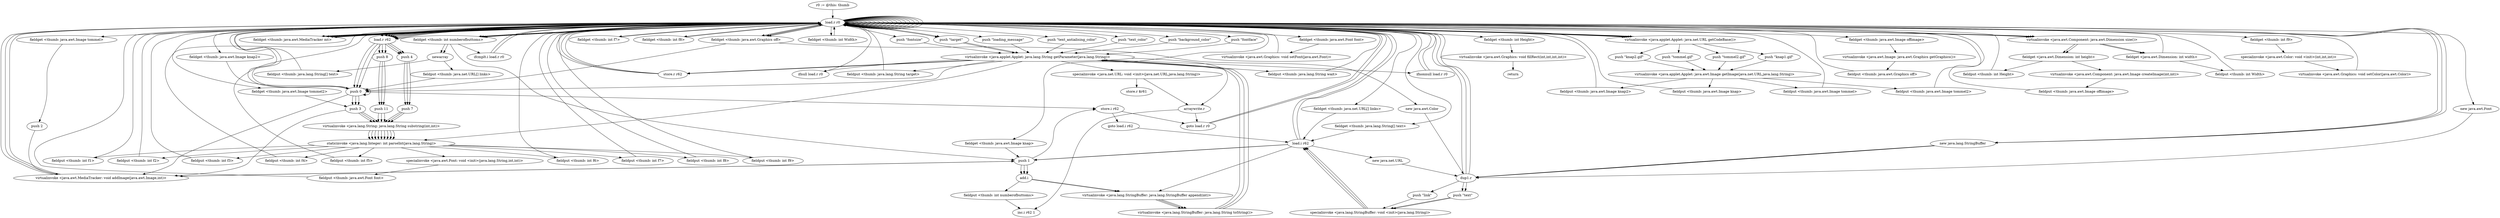 digraph "" {
    "r0 := @this: thumb"
    "load.r r0"
    "r0 := @this: thumb"->"load.r r0";
    "push \"text_antialising_color\""
    "load.r r0"->"push \"text_antialising_color\"";
    "virtualinvoke <java.applet.Applet: java.lang.String getParameter(java.lang.String)>"
    "push \"text_antialising_color\""->"virtualinvoke <java.applet.Applet: java.lang.String getParameter(java.lang.String)>";
    "store.r r62"
    "virtualinvoke <java.applet.Applet: java.lang.String getParameter(java.lang.String)>"->"store.r r62";
    "store.r r62"->"load.r r0";
    "load.r r62"
    "load.r r0"->"load.r r62";
    "push 0"
    "load.r r62"->"push 0";
    "push 3"
    "push 0"->"push 3";
    "virtualinvoke <java.lang.String: java.lang.String substring(int,int)>"
    "push 3"->"virtualinvoke <java.lang.String: java.lang.String substring(int,int)>";
    "staticinvoke <java.lang.Integer: int parseInt(java.lang.String)>"
    "virtualinvoke <java.lang.String: java.lang.String substring(int,int)>"->"staticinvoke <java.lang.Integer: int parseInt(java.lang.String)>";
    "fieldput <thumb: int f1>"
    "staticinvoke <java.lang.Integer: int parseInt(java.lang.String)>"->"fieldput <thumb: int f1>";
    "fieldput <thumb: int f1>"->"load.r r0";
    "load.r r0"->"load.r r62";
    "push 4"
    "load.r r62"->"push 4";
    "push 7"
    "push 4"->"push 7";
    "push 7"->"virtualinvoke <java.lang.String: java.lang.String substring(int,int)>";
    "virtualinvoke <java.lang.String: java.lang.String substring(int,int)>"->"staticinvoke <java.lang.Integer: int parseInt(java.lang.String)>";
    "fieldput <thumb: int f2>"
    "staticinvoke <java.lang.Integer: int parseInt(java.lang.String)>"->"fieldput <thumb: int f2>";
    "fieldput <thumb: int f2>"->"load.r r0";
    "load.r r0"->"load.r r62";
    "push 8"
    "load.r r62"->"push 8";
    "push 11"
    "push 8"->"push 11";
    "push 11"->"virtualinvoke <java.lang.String: java.lang.String substring(int,int)>";
    "virtualinvoke <java.lang.String: java.lang.String substring(int,int)>"->"staticinvoke <java.lang.Integer: int parseInt(java.lang.String)>";
    "fieldput <thumb: int f3>"
    "staticinvoke <java.lang.Integer: int parseInt(java.lang.String)>"->"fieldput <thumb: int f3>";
    "fieldput <thumb: int f3>"->"load.r r0";
    "push \"text_color\""
    "load.r r0"->"push \"text_color\"";
    "push \"text_color\""->"virtualinvoke <java.applet.Applet: java.lang.String getParameter(java.lang.String)>";
    "virtualinvoke <java.applet.Applet: java.lang.String getParameter(java.lang.String)>"->"store.r r62";
    "store.r r62"->"load.r r0";
    "load.r r0"->"load.r r62";
    "load.r r62"->"push 0";
    "push 0"->"push 3";
    "push 3"->"virtualinvoke <java.lang.String: java.lang.String substring(int,int)>";
    "virtualinvoke <java.lang.String: java.lang.String substring(int,int)>"->"staticinvoke <java.lang.Integer: int parseInt(java.lang.String)>";
    "fieldput <thumb: int f4>"
    "staticinvoke <java.lang.Integer: int parseInt(java.lang.String)>"->"fieldput <thumb: int f4>";
    "fieldput <thumb: int f4>"->"load.r r0";
    "load.r r0"->"load.r r62";
    "load.r r62"->"push 4";
    "push 4"->"push 7";
    "push 7"->"virtualinvoke <java.lang.String: java.lang.String substring(int,int)>";
    "virtualinvoke <java.lang.String: java.lang.String substring(int,int)>"->"staticinvoke <java.lang.Integer: int parseInt(java.lang.String)>";
    "fieldput <thumb: int f5>"
    "staticinvoke <java.lang.Integer: int parseInt(java.lang.String)>"->"fieldput <thumb: int f5>";
    "fieldput <thumb: int f5>"->"load.r r0";
    "load.r r0"->"load.r r62";
    "load.r r62"->"push 8";
    "push 8"->"push 11";
    "push 11"->"virtualinvoke <java.lang.String: java.lang.String substring(int,int)>";
    "virtualinvoke <java.lang.String: java.lang.String substring(int,int)>"->"staticinvoke <java.lang.Integer: int parseInt(java.lang.String)>";
    "fieldput <thumb: int f6>"
    "staticinvoke <java.lang.Integer: int parseInt(java.lang.String)>"->"fieldput <thumb: int f6>";
    "fieldput <thumb: int f6>"->"load.r r0";
    "push \"background_color\""
    "load.r r0"->"push \"background_color\"";
    "push \"background_color\""->"virtualinvoke <java.applet.Applet: java.lang.String getParameter(java.lang.String)>";
    "virtualinvoke <java.applet.Applet: java.lang.String getParameter(java.lang.String)>"->"store.r r62";
    "store.r r62"->"load.r r0";
    "load.r r0"->"load.r r62";
    "load.r r62"->"push 0";
    "push 0"->"push 3";
    "push 3"->"virtualinvoke <java.lang.String: java.lang.String substring(int,int)>";
    "virtualinvoke <java.lang.String: java.lang.String substring(int,int)>"->"staticinvoke <java.lang.Integer: int parseInt(java.lang.String)>";
    "fieldput <thumb: int f7>"
    "staticinvoke <java.lang.Integer: int parseInt(java.lang.String)>"->"fieldput <thumb: int f7>";
    "fieldput <thumb: int f7>"->"load.r r0";
    "load.r r0"->"load.r r62";
    "load.r r62"->"push 4";
    "push 4"->"push 7";
    "push 7"->"virtualinvoke <java.lang.String: java.lang.String substring(int,int)>";
    "virtualinvoke <java.lang.String: java.lang.String substring(int,int)>"->"staticinvoke <java.lang.Integer: int parseInt(java.lang.String)>";
    "fieldput <thumb: int f8>"
    "staticinvoke <java.lang.Integer: int parseInt(java.lang.String)>"->"fieldput <thumb: int f8>";
    "fieldput <thumb: int f8>"->"load.r r0";
    "load.r r0"->"load.r r62";
    "load.r r62"->"push 8";
    "push 8"->"push 11";
    "push 11"->"virtualinvoke <java.lang.String: java.lang.String substring(int,int)>";
    "virtualinvoke <java.lang.String: java.lang.String substring(int,int)>"->"staticinvoke <java.lang.Integer: int parseInt(java.lang.String)>";
    "fieldput <thumb: int f9>"
    "staticinvoke <java.lang.Integer: int parseInt(java.lang.String)>"->"fieldput <thumb: int f9>";
    "fieldput <thumb: int f9>"->"load.r r0";
    "new java.awt.Font"
    "load.r r0"->"new java.awt.Font";
    "dup1.r"
    "new java.awt.Font"->"dup1.r";
    "dup1.r"->"load.r r0";
    "push \"fontface\""
    "load.r r0"->"push \"fontface\"";
    "push \"fontface\""->"virtualinvoke <java.applet.Applet: java.lang.String getParameter(java.lang.String)>";
    "virtualinvoke <java.applet.Applet: java.lang.String getParameter(java.lang.String)>"->"push 0";
    "push 0"->"load.r r0";
    "push \"fontsize\""
    "load.r r0"->"push \"fontsize\"";
    "push \"fontsize\""->"virtualinvoke <java.applet.Applet: java.lang.String getParameter(java.lang.String)>";
    "virtualinvoke <java.applet.Applet: java.lang.String getParameter(java.lang.String)>"->"staticinvoke <java.lang.Integer: int parseInt(java.lang.String)>";
    "specialinvoke <java.awt.Font: void <init>(java.lang.String,int,int)>"
    "staticinvoke <java.lang.Integer: int parseInt(java.lang.String)>"->"specialinvoke <java.awt.Font: void <init>(java.lang.String,int,int)>";
    "fieldput <thumb: java.awt.Font font>"
    "specialinvoke <java.awt.Font: void <init>(java.lang.String,int,int)>"->"fieldput <thumb: java.awt.Font font>";
    "fieldput <thumb: java.awt.Font font>"->"load.r r0";
    "push \"target\""
    "load.r r0"->"push \"target\"";
    "push \"target\""->"virtualinvoke <java.applet.Applet: java.lang.String getParameter(java.lang.String)>";
    "ifnull load.r r0"
    "virtualinvoke <java.applet.Applet: java.lang.String getParameter(java.lang.String)>"->"ifnull load.r r0";
    "ifnull load.r r0"->"load.r r0";
    "load.r r0"->"load.r r0";
    "load.r r0"->"push \"target\"";
    "push \"target\""->"virtualinvoke <java.applet.Applet: java.lang.String getParameter(java.lang.String)>";
    "fieldput <thumb: java.lang.String target>"
    "virtualinvoke <java.applet.Applet: java.lang.String getParameter(java.lang.String)>"->"fieldput <thumb: java.lang.String target>";
    "fieldput <thumb: java.lang.String target>"->"load.r r0";
    "load.r r0"->"load.r r0";
    "push \"loading_message\""
    "load.r r0"->"push \"loading_message\"";
    "push \"loading_message\""->"virtualinvoke <java.applet.Applet: java.lang.String getParameter(java.lang.String)>";
    "fieldput <thumb: java.lang.String wait>"
    "virtualinvoke <java.applet.Applet: java.lang.String getParameter(java.lang.String)>"->"fieldput <thumb: java.lang.String wait>";
    "fieldput <thumb: java.lang.String wait>"->"load.r r0";
    "load.r r0"->"load.r r0";
    "load.r r0"->"load.r r0";
    "virtualinvoke <java.applet.Applet: java.net.URL getCodeBase()>"
    "load.r r0"->"virtualinvoke <java.applet.Applet: java.net.URL getCodeBase()>";
    "push \"knap2.gif\""
    "virtualinvoke <java.applet.Applet: java.net.URL getCodeBase()>"->"push \"knap2.gif\"";
    "virtualinvoke <java.applet.Applet: java.awt.Image getImage(java.net.URL,java.lang.String)>"
    "push \"knap2.gif\""->"virtualinvoke <java.applet.Applet: java.awt.Image getImage(java.net.URL,java.lang.String)>";
    "fieldput <thumb: java.awt.Image knap2>"
    "virtualinvoke <java.applet.Applet: java.awt.Image getImage(java.net.URL,java.lang.String)>"->"fieldput <thumb: java.awt.Image knap2>";
    "fieldput <thumb: java.awt.Image knap2>"->"load.r r0";
    "fieldget <thumb: java.awt.MediaTracker mt>"
    "load.r r0"->"fieldget <thumb: java.awt.MediaTracker mt>";
    "fieldget <thumb: java.awt.MediaTracker mt>"->"load.r r0";
    "fieldget <thumb: java.awt.Image knap2>"
    "load.r r0"->"fieldget <thumb: java.awt.Image knap2>";
    "fieldget <thumb: java.awt.Image knap2>"->"push 0";
    "virtualinvoke <java.awt.MediaTracker: void addImage(java.awt.Image,int)>"
    "push 0"->"virtualinvoke <java.awt.MediaTracker: void addImage(java.awt.Image,int)>";
    "virtualinvoke <java.awt.MediaTracker: void addImage(java.awt.Image,int)>"->"load.r r0";
    "load.r r0"->"load.r r0";
    "load.r r0"->"load.r r0";
    "load.r r0"->"virtualinvoke <java.applet.Applet: java.net.URL getCodeBase()>";
    "push \"knap1.gif\""
    "virtualinvoke <java.applet.Applet: java.net.URL getCodeBase()>"->"push \"knap1.gif\"";
    "push \"knap1.gif\""->"virtualinvoke <java.applet.Applet: java.awt.Image getImage(java.net.URL,java.lang.String)>";
    "fieldput <thumb: java.awt.Image knap>"
    "virtualinvoke <java.applet.Applet: java.awt.Image getImage(java.net.URL,java.lang.String)>"->"fieldput <thumb: java.awt.Image knap>";
    "fieldput <thumb: java.awt.Image knap>"->"load.r r0";
    "load.r r0"->"fieldget <thumb: java.awt.MediaTracker mt>";
    "fieldget <thumb: java.awt.MediaTracker mt>"->"load.r r0";
    "fieldget <thumb: java.awt.Image knap>"
    "load.r r0"->"fieldget <thumb: java.awt.Image knap>";
    "push 1"
    "fieldget <thumb: java.awt.Image knap>"->"push 1";
    "push 1"->"virtualinvoke <java.awt.MediaTracker: void addImage(java.awt.Image,int)>";
    "virtualinvoke <java.awt.MediaTracker: void addImage(java.awt.Image,int)>"->"load.r r0";
    "load.r r0"->"load.r r0";
    "load.r r0"->"load.r r0";
    "load.r r0"->"virtualinvoke <java.applet.Applet: java.net.URL getCodeBase()>";
    "push \"tommel.gif\""
    "virtualinvoke <java.applet.Applet: java.net.URL getCodeBase()>"->"push \"tommel.gif\"";
    "push \"tommel.gif\""->"virtualinvoke <java.applet.Applet: java.awt.Image getImage(java.net.URL,java.lang.String)>";
    "fieldput <thumb: java.awt.Image tommel>"
    "virtualinvoke <java.applet.Applet: java.awt.Image getImage(java.net.URL,java.lang.String)>"->"fieldput <thumb: java.awt.Image tommel>";
    "fieldput <thumb: java.awt.Image tommel>"->"load.r r0";
    "load.r r0"->"fieldget <thumb: java.awt.MediaTracker mt>";
    "fieldget <thumb: java.awt.MediaTracker mt>"->"load.r r0";
    "fieldget <thumb: java.awt.Image tommel>"
    "load.r r0"->"fieldget <thumb: java.awt.Image tommel>";
    "push 2"
    "fieldget <thumb: java.awt.Image tommel>"->"push 2";
    "push 2"->"virtualinvoke <java.awt.MediaTracker: void addImage(java.awt.Image,int)>";
    "virtualinvoke <java.awt.MediaTracker: void addImage(java.awt.Image,int)>"->"load.r r0";
    "load.r r0"->"load.r r0";
    "load.r r0"->"load.r r0";
    "load.r r0"->"virtualinvoke <java.applet.Applet: java.net.URL getCodeBase()>";
    "push \"tommel2.gif\""
    "virtualinvoke <java.applet.Applet: java.net.URL getCodeBase()>"->"push \"tommel2.gif\"";
    "push \"tommel2.gif\""->"virtualinvoke <java.applet.Applet: java.awt.Image getImage(java.net.URL,java.lang.String)>";
    "fieldput <thumb: java.awt.Image tommel2>"
    "virtualinvoke <java.applet.Applet: java.awt.Image getImage(java.net.URL,java.lang.String)>"->"fieldput <thumb: java.awt.Image tommel2>";
    "fieldput <thumb: java.awt.Image tommel2>"->"load.r r0";
    "load.r r0"->"fieldget <thumb: java.awt.MediaTracker mt>";
    "fieldget <thumb: java.awt.MediaTracker mt>"->"load.r r0";
    "fieldget <thumb: java.awt.Image tommel2>"
    "load.r r0"->"fieldget <thumb: java.awt.Image tommel2>";
    "fieldget <thumb: java.awt.Image tommel2>"->"push 3";
    "push 3"->"virtualinvoke <java.awt.MediaTracker: void addImage(java.awt.Image,int)>";
    "virtualinvoke <java.awt.MediaTracker: void addImage(java.awt.Image,int)>"->"push 1";
    "store.i r62"
    "push 1"->"store.i r62";
    "goto load.r r0"
    "store.i r62"->"goto load.r r0";
    "goto load.r r0"->"load.r r0";
    "new java.lang.StringBuffer"
    "load.r r0"->"new java.lang.StringBuffer";
    "new java.lang.StringBuffer"->"dup1.r";
    "push \"text\""
    "dup1.r"->"push \"text\"";
    "specialinvoke <java.lang.StringBuffer: void <init>(java.lang.String)>"
    "push \"text\""->"specialinvoke <java.lang.StringBuffer: void <init>(java.lang.String)>";
    "load.i r62"
    "specialinvoke <java.lang.StringBuffer: void <init>(java.lang.String)>"->"load.i r62";
    "virtualinvoke <java.lang.StringBuffer: java.lang.StringBuffer append(int)>"
    "load.i r62"->"virtualinvoke <java.lang.StringBuffer: java.lang.StringBuffer append(int)>";
    "virtualinvoke <java.lang.StringBuffer: java.lang.String toString()>"
    "virtualinvoke <java.lang.StringBuffer: java.lang.StringBuffer append(int)>"->"virtualinvoke <java.lang.StringBuffer: java.lang.String toString()>";
    "virtualinvoke <java.lang.StringBuffer: java.lang.String toString()>"->"virtualinvoke <java.applet.Applet: java.lang.String getParameter(java.lang.String)>";
    "ifnonnull load.r r0"
    "virtualinvoke <java.applet.Applet: java.lang.String getParameter(java.lang.String)>"->"ifnonnull load.r r0";
    "ifnonnull load.r r0"->"load.r r0";
    "load.r r0"->"load.r r0";
    "fieldget <thumb: int numberofbuttoms>"
    "load.r r0"->"fieldget <thumb: int numberofbuttoms>";
    "newarray"
    "fieldget <thumb: int numberofbuttoms>"->"newarray";
    "fieldput <thumb: java.lang.String[] text>"
    "newarray"->"fieldput <thumb: java.lang.String[] text>";
    "fieldput <thumb: java.lang.String[] text>"->"load.r r0";
    "load.r r0"->"load.r r0";
    "load.r r0"->"fieldget <thumb: int numberofbuttoms>";
    "fieldget <thumb: int numberofbuttoms>"->"newarray";
    "fieldput <thumb: java.net.URL[] links>"
    "newarray"->"fieldput <thumb: java.net.URL[] links>";
    "fieldput <thumb: java.net.URL[] links>"->"push 0";
    "push 0"->"store.i r62";
    "goto load.i r62"
    "store.i r62"->"goto load.i r62";
    "goto load.i r62"->"load.i r62";
    "load.i r62"->"load.r r0";
    "load.r r0"->"fieldget <thumb: int numberofbuttoms>";
    "ifcmplt.i load.r r0"
    "fieldget <thumb: int numberofbuttoms>"->"ifcmplt.i load.r r0";
    "ifcmplt.i load.r r0"->"load.r r0";
    "load.r r0"->"load.r r0";
    "virtualinvoke <java.awt.Component: java.awt.Dimension size()>"
    "load.r r0"->"virtualinvoke <java.awt.Component: java.awt.Dimension size()>";
    "fieldget <java.awt.Dimension: int width>"
    "virtualinvoke <java.awt.Component: java.awt.Dimension size()>"->"fieldget <java.awt.Dimension: int width>";
    "fieldput <thumb: int Width>"
    "fieldget <java.awt.Dimension: int width>"->"fieldput <thumb: int Width>";
    "fieldput <thumb: int Width>"->"load.r r0";
    "load.r r0"->"load.r r0";
    "load.r r0"->"virtualinvoke <java.awt.Component: java.awt.Dimension size()>";
    "fieldget <java.awt.Dimension: int height>"
    "virtualinvoke <java.awt.Component: java.awt.Dimension size()>"->"fieldget <java.awt.Dimension: int height>";
    "fieldput <thumb: int Height>"
    "fieldget <java.awt.Dimension: int height>"->"fieldput <thumb: int Height>";
    "fieldput <thumb: int Height>"->"load.r r0";
    "load.r r0"->"load.r r0";
    "load.r r0"->"load.r r0";
    "load.r r0"->"virtualinvoke <java.awt.Component: java.awt.Dimension size()>";
    "virtualinvoke <java.awt.Component: java.awt.Dimension size()>"->"fieldget <java.awt.Dimension: int width>";
    "fieldget <java.awt.Dimension: int width>"->"load.r r0";
    "load.r r0"->"virtualinvoke <java.awt.Component: java.awt.Dimension size()>";
    "virtualinvoke <java.awt.Component: java.awt.Dimension size()>"->"fieldget <java.awt.Dimension: int height>";
    "virtualinvoke <java.awt.Component: java.awt.Image createImage(int,int)>"
    "fieldget <java.awt.Dimension: int height>"->"virtualinvoke <java.awt.Component: java.awt.Image createImage(int,int)>";
    "fieldput <thumb: java.awt.Image offimage>"
    "virtualinvoke <java.awt.Component: java.awt.Image createImage(int,int)>"->"fieldput <thumb: java.awt.Image offimage>";
    "fieldput <thumb: java.awt.Image offimage>"->"load.r r0";
    "load.r r0"->"load.r r0";
    "fieldget <thumb: java.awt.Image offimage>"
    "load.r r0"->"fieldget <thumb: java.awt.Image offimage>";
    "virtualinvoke <java.awt.Image: java.awt.Graphics getGraphics()>"
    "fieldget <thumb: java.awt.Image offimage>"->"virtualinvoke <java.awt.Image: java.awt.Graphics getGraphics()>";
    "fieldput <thumb: java.awt.Graphics off>"
    "virtualinvoke <java.awt.Image: java.awt.Graphics getGraphics()>"->"fieldput <thumb: java.awt.Graphics off>";
    "fieldput <thumb: java.awt.Graphics off>"->"load.r r0";
    "fieldget <thumb: java.awt.Graphics off>"
    "load.r r0"->"fieldget <thumb: java.awt.Graphics off>";
    "fieldget <thumb: java.awt.Graphics off>"->"load.r r0";
    "fieldget <thumb: java.awt.Font font>"
    "load.r r0"->"fieldget <thumb: java.awt.Font font>";
    "virtualinvoke <java.awt.Graphics: void setFont(java.awt.Font)>"
    "fieldget <thumb: java.awt.Font font>"->"virtualinvoke <java.awt.Graphics: void setFont(java.awt.Font)>";
    "virtualinvoke <java.awt.Graphics: void setFont(java.awt.Font)>"->"load.r r0";
    "load.r r0"->"fieldget <thumb: java.awt.Graphics off>";
    "new java.awt.Color"
    "fieldget <thumb: java.awt.Graphics off>"->"new java.awt.Color";
    "new java.awt.Color"->"dup1.r";
    "dup1.r"->"load.r r0";
    "fieldget <thumb: int f7>"
    "load.r r0"->"fieldget <thumb: int f7>";
    "fieldget <thumb: int f7>"->"load.r r0";
    "fieldget <thumb: int f8>"
    "load.r r0"->"fieldget <thumb: int f8>";
    "fieldget <thumb: int f8>"->"load.r r0";
    "fieldget <thumb: int f9>"
    "load.r r0"->"fieldget <thumb: int f9>";
    "specialinvoke <java.awt.Color: void <init>(int,int,int)>"
    "fieldget <thumb: int f9>"->"specialinvoke <java.awt.Color: void <init>(int,int,int)>";
    "virtualinvoke <java.awt.Graphics: void setColor(java.awt.Color)>"
    "specialinvoke <java.awt.Color: void <init>(int,int,int)>"->"virtualinvoke <java.awt.Graphics: void setColor(java.awt.Color)>";
    "virtualinvoke <java.awt.Graphics: void setColor(java.awt.Color)>"->"load.r r0";
    "load.r r0"->"fieldget <thumb: java.awt.Graphics off>";
    "fieldget <thumb: java.awt.Graphics off>"->"push 0";
    "push 0"->"push 0";
    "push 0"->"load.r r0";
    "fieldget <thumb: int Width>"
    "load.r r0"->"fieldget <thumb: int Width>";
    "fieldget <thumb: int Width>"->"load.r r0";
    "fieldget <thumb: int Height>"
    "load.r r0"->"fieldget <thumb: int Height>";
    "virtualinvoke <java.awt.Graphics: void fillRect(int,int,int,int)>"
    "fieldget <thumb: int Height>"->"virtualinvoke <java.awt.Graphics: void fillRect(int,int,int,int)>";
    "return"
    "virtualinvoke <java.awt.Graphics: void fillRect(int,int,int,int)>"->"return";
    "ifcmplt.i load.r r0"->"load.r r0";
    "fieldget <thumb: java.net.URL[] links>"
    "load.r r0"->"fieldget <thumb: java.net.URL[] links>";
    "fieldget <thumb: java.net.URL[] links>"->"load.i r62";
    "new java.net.URL"
    "load.i r62"->"new java.net.URL";
    "new java.net.URL"->"dup1.r";
    "dup1.r"->"load.r r0";
    "load.r r0"->"virtualinvoke <java.applet.Applet: java.net.URL getCodeBase()>";
    "virtualinvoke <java.applet.Applet: java.net.URL getCodeBase()>"->"load.r r0";
    "load.r r0"->"new java.lang.StringBuffer";
    "new java.lang.StringBuffer"->"dup1.r";
    "push \"link\""
    "dup1.r"->"push \"link\"";
    "push \"link\""->"specialinvoke <java.lang.StringBuffer: void <init>(java.lang.String)>";
    "specialinvoke <java.lang.StringBuffer: void <init>(java.lang.String)>"->"load.i r62";
    "load.i r62"->"push 1";
    "add.i"
    "push 1"->"add.i";
    "add.i"->"virtualinvoke <java.lang.StringBuffer: java.lang.StringBuffer append(int)>";
    "virtualinvoke <java.lang.StringBuffer: java.lang.StringBuffer append(int)>"->"virtualinvoke <java.lang.StringBuffer: java.lang.String toString()>";
    "virtualinvoke <java.lang.StringBuffer: java.lang.String toString()>"->"virtualinvoke <java.applet.Applet: java.lang.String getParameter(java.lang.String)>";
    "specialinvoke <java.net.URL: void <init>(java.net.URL,java.lang.String)>"
    "virtualinvoke <java.applet.Applet: java.lang.String getParameter(java.lang.String)>"->"specialinvoke <java.net.URL: void <init>(java.net.URL,java.lang.String)>";
    "arraywrite.r"
    "specialinvoke <java.net.URL: void <init>(java.net.URL,java.lang.String)>"->"arraywrite.r";
    "arraywrite.r"->"goto load.r r0";
    "goto load.r r0"->"load.r r0";
    "fieldget <thumb: java.lang.String[] text>"
    "load.r r0"->"fieldget <thumb: java.lang.String[] text>";
    "fieldget <thumb: java.lang.String[] text>"->"load.i r62";
    "load.i r62"->"load.r r0";
    "load.r r0"->"new java.lang.StringBuffer";
    "new java.lang.StringBuffer"->"dup1.r";
    "dup1.r"->"push \"text\"";
    "push \"text\""->"specialinvoke <java.lang.StringBuffer: void <init>(java.lang.String)>";
    "specialinvoke <java.lang.StringBuffer: void <init>(java.lang.String)>"->"load.i r62";
    "load.i r62"->"push 1";
    "push 1"->"add.i";
    "add.i"->"virtualinvoke <java.lang.StringBuffer: java.lang.StringBuffer append(int)>";
    "virtualinvoke <java.lang.StringBuffer: java.lang.StringBuffer append(int)>"->"virtualinvoke <java.lang.StringBuffer: java.lang.String toString()>";
    "virtualinvoke <java.lang.StringBuffer: java.lang.String toString()>"->"virtualinvoke <java.applet.Applet: java.lang.String getParameter(java.lang.String)>";
    "virtualinvoke <java.applet.Applet: java.lang.String getParameter(java.lang.String)>"->"arraywrite.r";
    "inc.i r62 1"
    "arraywrite.r"->"inc.i r62 1";
    "store.r $r61"
    "specialinvoke <java.net.URL: void <init>(java.net.URL,java.lang.String)>"->"store.r $r61";
    "ifnonnull load.r r0"->"load.r r0";
    "load.r r0"->"load.r r0";
    "load.r r0"->"fieldget <thumb: int numberofbuttoms>";
    "fieldget <thumb: int numberofbuttoms>"->"push 1";
    "push 1"->"add.i";
    "fieldput <thumb: int numberofbuttoms>"
    "add.i"->"fieldput <thumb: int numberofbuttoms>";
    "fieldput <thumb: int numberofbuttoms>"->"inc.i r62 1";
}
